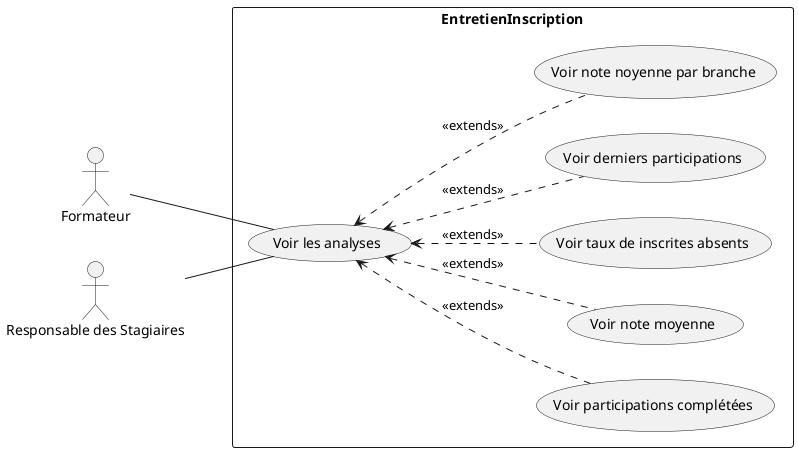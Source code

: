 @startuml Sprint_1
left to right direction
actor "Formateur" as fr
actor "Responsable des Stagiaires" as rs
rectangle EntretienInscription {
  usecase "Voir les analyses" as UC1
  usecase "Voir participations complétées" as UC2
  usecase "Voir note moyenne" as UC3
  usecase "Voir taux de inscrites absents" as UC4
  usecase "Voir derniers participations" as UC5
  usecase "Voir note noyenne par branche" as UC6
}

fr -- UC1
rs -- UC1

UC1 <.. UC2 : <<extends>>
UC1 <.. UC3 : <<extends>>
UC1 <.. UC4 : <<extends>>
UC1 <.. UC5 : <<extends>>
UC1 <.. UC6 : <<extends>>
@enduml
